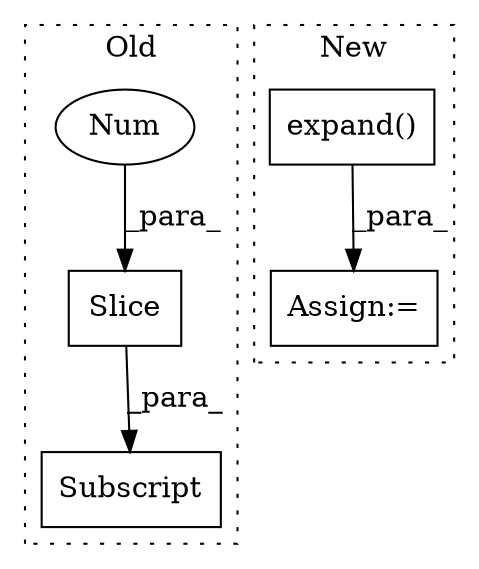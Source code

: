 digraph G {
subgraph cluster0 {
1 [label="Slice" a="80" s="3553" l="1" shape="box"];
3 [label="Num" a="76" s="3553" l="1" shape="ellipse"];
4 [label="Subscript" a="63" s="3544,0" l="34,0" shape="box"];
label = "Old";
style="dotted";
}
subgraph cluster1 {
2 [label="expand()" a="75" s="2635,2683" l="37,1" shape="box"];
5 [label="Assign:=" a="68" s="2632" l="3" shape="box"];
label = "New";
style="dotted";
}
1 -> 4 [label="_para_"];
2 -> 5 [label="_para_"];
3 -> 1 [label="_para_"];
}